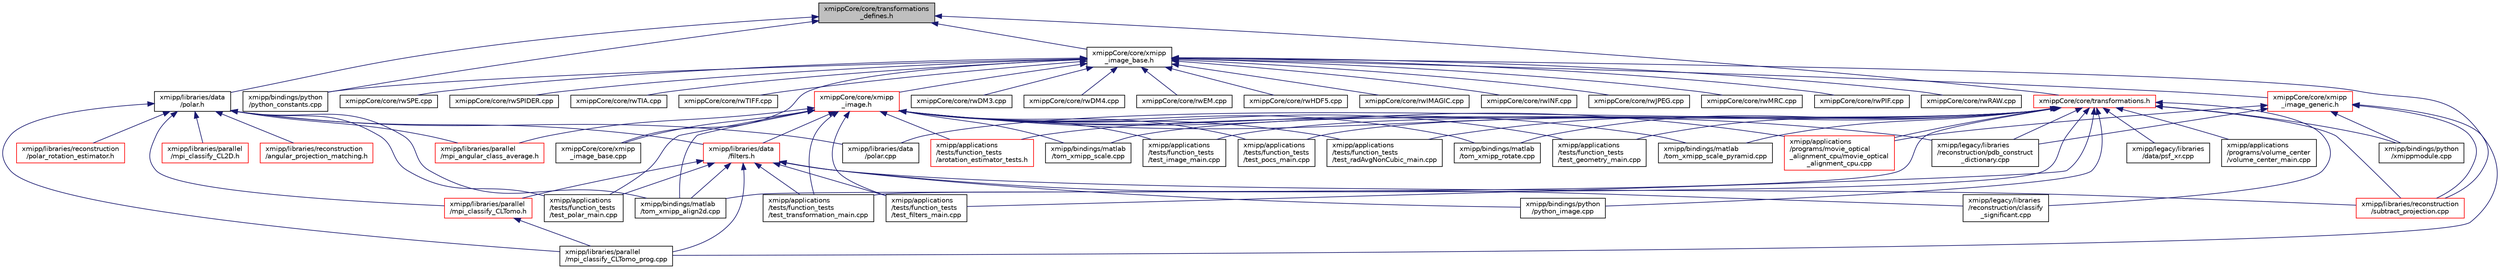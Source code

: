 digraph "xmippCore/core/transformations_defines.h"
{
  edge [fontname="Helvetica",fontsize="10",labelfontname="Helvetica",labelfontsize="10"];
  node [fontname="Helvetica",fontsize="10",shape=record];
  Node1 [label="xmippCore/core/transformations\l_defines.h",height=0.2,width=0.4,color="black", fillcolor="grey75", style="filled", fontcolor="black"];
  Node1 -> Node2 [dir="back",color="midnightblue",fontsize="10",style="solid",fontname="Helvetica"];
  Node2 [label="xmipp/bindings/python\l/python_constants.cpp",height=0.2,width=0.4,color="black", fillcolor="white", style="filled",URL="$python__constants_8cpp.html"];
  Node1 -> Node3 [dir="back",color="midnightblue",fontsize="10",style="solid",fontname="Helvetica"];
  Node3 [label="xmipp/libraries/data\l/polar.h",height=0.2,width=0.4,color="black", fillcolor="white", style="filled",URL="$polar_8h.html"];
  Node3 -> Node4 [dir="back",color="midnightblue",fontsize="10",style="solid",fontname="Helvetica"];
  Node4 [label="xmipp/applications\l/tests/function_tests\l/test_polar_main.cpp",height=0.2,width=0.4,color="black", fillcolor="white", style="filled",URL="$test__polar__main_8cpp.html"];
  Node3 -> Node5 [dir="back",color="midnightblue",fontsize="10",style="solid",fontname="Helvetica"];
  Node5 [label="xmipp/bindings/matlab\l/tom_xmipp_align2d.cpp",height=0.2,width=0.4,color="black", fillcolor="white", style="filled",URL="$tom__xmipp__align2d_8cpp.html"];
  Node3 -> Node6 [dir="back",color="midnightblue",fontsize="10",style="solid",fontname="Helvetica"];
  Node6 [label="xmipp/libraries/data\l/filters.h",height=0.2,width=0.4,color="red", fillcolor="white", style="filled",URL="$filters_8h.html"];
  Node6 -> Node8 [dir="back",color="midnightblue",fontsize="10",style="solid",fontname="Helvetica"];
  Node8 [label="xmipp/applications\l/tests/function_tests\l/test_filters_main.cpp",height=0.2,width=0.4,color="black", fillcolor="white", style="filled",URL="$test__filters__main_8cpp.html"];
  Node6 -> Node4 [dir="back",color="midnightblue",fontsize="10",style="solid",fontname="Helvetica"];
  Node6 -> Node9 [dir="back",color="midnightblue",fontsize="10",style="solid",fontname="Helvetica"];
  Node9 [label="xmipp/applications\l/tests/function_tests\l/test_transformation_main.cpp",height=0.2,width=0.4,color="black", fillcolor="white", style="filled",URL="$test__transformation__main_8cpp.html"];
  Node6 -> Node5 [dir="back",color="midnightblue",fontsize="10",style="solid",fontname="Helvetica"];
  Node6 -> Node10 [dir="back",color="midnightblue",fontsize="10",style="solid",fontname="Helvetica"];
  Node10 [label="xmipp/bindings/python\l/python_image.cpp",height=0.2,width=0.4,color="black", fillcolor="white", style="filled",URL="$python__image_8cpp.html"];
  Node6 -> Node12 [dir="back",color="midnightblue",fontsize="10",style="solid",fontname="Helvetica"];
  Node12 [label="xmipp/legacy/libraries\l/reconstruction/classify\l_significant.cpp",height=0.2,width=0.4,color="black", fillcolor="white", style="filled",URL="$classify__significant_8cpp.html"];
  Node6 -> Node187 [dir="back",color="midnightblue",fontsize="10",style="solid",fontname="Helvetica"];
  Node187 [label="xmipp/libraries/parallel\l/mpi_classify_CLTomo.h",height=0.2,width=0.4,color="red", fillcolor="white", style="filled",URL="$mpi__classify__CLTomo_8h.html"];
  Node187 -> Node189 [dir="back",color="midnightblue",fontsize="10",style="solid",fontname="Helvetica"];
  Node189 [label="xmipp/libraries/parallel\l/mpi_classify_CLTomo_prog.cpp",height=0.2,width=0.4,color="black", fillcolor="white", style="filled",URL="$mpi__classify__CLTomo__prog_8cpp.html"];
  Node6 -> Node189 [dir="back",color="midnightblue",fontsize="10",style="solid",fontname="Helvetica"];
  Node6 -> Node130 [dir="back",color="midnightblue",fontsize="10",style="solid",fontname="Helvetica"];
  Node130 [label="xmipp/libraries/reconstruction\l/subtract_projection.cpp",height=0.2,width=0.4,color="red", fillcolor="white", style="filled",URL="$subtract__projection_8cpp.html"];
  Node3 -> Node262 [dir="back",color="midnightblue",fontsize="10",style="solid",fontname="Helvetica"];
  Node262 [label="xmipp/libraries/data\l/polar.cpp",height=0.2,width=0.4,color="black", fillcolor="white", style="filled",URL="$polar_8cpp.html"];
  Node3 -> Node263 [dir="back",color="midnightblue",fontsize="10",style="solid",fontname="Helvetica"];
  Node263 [label="xmipp/libraries/parallel\l/mpi_angular_class_average.h",height=0.2,width=0.4,color="red", fillcolor="white", style="filled",URL="$mpi__angular__class__average_8h.html"];
  Node3 -> Node266 [dir="back",color="midnightblue",fontsize="10",style="solid",fontname="Helvetica"];
  Node266 [label="xmipp/libraries/parallel\l/mpi_classify_CL2D.h",height=0.2,width=0.4,color="red", fillcolor="white", style="filled",URL="$mpi__classify__CL2D_8h.html"];
  Node3 -> Node187 [dir="back",color="midnightblue",fontsize="10",style="solid",fontname="Helvetica"];
  Node3 -> Node189 [dir="back",color="midnightblue",fontsize="10",style="solid",fontname="Helvetica"];
  Node3 -> Node268 [dir="back",color="midnightblue",fontsize="10",style="solid",fontname="Helvetica"];
  Node268 [label="xmipp/libraries/reconstruction\l/angular_projection_matching.h",height=0.2,width=0.4,color="red", fillcolor="white", style="filled",URL="$angular__projection__matching_8h.html"];
  Node3 -> Node273 [dir="back",color="midnightblue",fontsize="10",style="solid",fontname="Helvetica"];
  Node273 [label="xmipp/libraries/reconstruction\l/polar_rotation_estimator.h",height=0.2,width=0.4,color="red", fillcolor="white", style="filled",URL="$polar__rotation__estimator_8h.html"];
  Node1 -> Node276 [dir="back",color="midnightblue",fontsize="10",style="solid",fontname="Helvetica"];
  Node276 [label="xmippCore/core/xmipp\l_image_base.h",height=0.2,width=0.4,color="black", fillcolor="white", style="filled",URL="$xmipp__image__base_8h.html"];
  Node276 -> Node2 [dir="back",color="midnightblue",fontsize="10",style="solid",fontname="Helvetica"];
  Node276 -> Node130 [dir="back",color="midnightblue",fontsize="10",style="solid",fontname="Helvetica"];
  Node276 -> Node277 [dir="back",color="midnightblue",fontsize="10",style="solid",fontname="Helvetica"];
  Node277 [label="xmippCore/core/xmipp\l_image.h",height=0.2,width=0.4,color="red", fillcolor="white", style="filled",URL="$xmipp__image_8h.html"];
  Node277 -> Node280 [dir="back",color="midnightblue",fontsize="10",style="solid",fontname="Helvetica"];
  Node280 [label="xmipp/applications\l/programs/movie_optical\l_alignment_cpu/movie_optical\l_alignment_cpu.cpp",height=0.2,width=0.4,color="red", fillcolor="white", style="filled",URL="$movie__optical__alignment__cpu_8cpp.html"];
  Node277 -> Node286 [dir="back",color="midnightblue",fontsize="10",style="solid",fontname="Helvetica"];
  Node286 [label="xmipp/applications\l/tests/function_tests\l/arotation_estimator_tests.h",height=0.2,width=0.4,color="red", fillcolor="white", style="filled",URL="$arotation__estimator__tests_8h.html"];
  Node277 -> Node8 [dir="back",color="midnightblue",fontsize="10",style="solid",fontname="Helvetica"];
  Node277 -> Node291 [dir="back",color="midnightblue",fontsize="10",style="solid",fontname="Helvetica"];
  Node291 [label="xmipp/applications\l/tests/function_tests\l/test_geometry_main.cpp",height=0.2,width=0.4,color="black", fillcolor="white", style="filled",URL="$test__geometry__main_8cpp.html"];
  Node277 -> Node293 [dir="back",color="midnightblue",fontsize="10",style="solid",fontname="Helvetica"];
  Node293 [label="xmipp/applications\l/tests/function_tests\l/test_image_main.cpp",height=0.2,width=0.4,color="black", fillcolor="white", style="filled",URL="$test__image__main_8cpp.html"];
  Node277 -> Node144 [dir="back",color="midnightblue",fontsize="10",style="solid",fontname="Helvetica"];
  Node144 [label="xmipp/applications\l/tests/function_tests\l/test_pocs_main.cpp",height=0.2,width=0.4,color="black", fillcolor="white", style="filled",URL="$test__pocs__main_8cpp.html"];
  Node277 -> Node4 [dir="back",color="midnightblue",fontsize="10",style="solid",fontname="Helvetica"];
  Node277 -> Node295 [dir="back",color="midnightblue",fontsize="10",style="solid",fontname="Helvetica"];
  Node295 [label="xmipp/applications\l/tests/function_tests\l/test_radAvgNonCubic_main.cpp",height=0.2,width=0.4,color="black", fillcolor="white", style="filled",URL="$test__radAvgNonCubic__main_8cpp.html"];
  Node277 -> Node9 [dir="back",color="midnightblue",fontsize="10",style="solid",fontname="Helvetica"];
  Node277 -> Node5 [dir="back",color="midnightblue",fontsize="10",style="solid",fontname="Helvetica"];
  Node277 -> Node303 [dir="back",color="midnightblue",fontsize="10",style="solid",fontname="Helvetica"];
  Node303 [label="xmipp/bindings/matlab\l/tom_xmipp_rotate.cpp",height=0.2,width=0.4,color="black", fillcolor="white", style="filled",URL="$tom__xmipp__rotate_8cpp.html"];
  Node277 -> Node304 [dir="back",color="midnightblue",fontsize="10",style="solid",fontname="Helvetica"];
  Node304 [label="xmipp/bindings/matlab\l/tom_xmipp_scale.cpp",height=0.2,width=0.4,color="black", fillcolor="white", style="filled",URL="$tom__xmipp__scale_8cpp.html"];
  Node277 -> Node305 [dir="back",color="midnightblue",fontsize="10",style="solid",fontname="Helvetica"];
  Node305 [label="xmipp/bindings/matlab\l/tom_xmipp_scale_pyramid.cpp",height=0.2,width=0.4,color="black", fillcolor="white", style="filled",URL="$tom__xmipp__scale__pyramid_8cpp.html"];
  Node277 -> Node333 [dir="back",color="midnightblue",fontsize="10",style="solid",fontname="Helvetica"];
  Node333 [label="xmipp/legacy/libraries\l/reconstruction/pdb_construct\l_dictionary.cpp",height=0.2,width=0.4,color="black", fillcolor="white", style="filled",URL="$pdb__construct__dictionary_8cpp.html"];
  Node277 -> Node6 [dir="back",color="midnightblue",fontsize="10",style="solid",fontname="Helvetica"];
  Node277 -> Node263 [dir="back",color="midnightblue",fontsize="10",style="solid",fontname="Helvetica"];
  Node277 -> Node670 [dir="back",color="midnightblue",fontsize="10",style="solid",fontname="Helvetica"];
  Node670 [label="xmippCore/core/xmipp\l_image_base.cpp",height=0.2,width=0.4,color="black", fillcolor="white", style="filled",URL="$xmipp__image__base_8cpp.html"];
  Node276 -> Node675 [dir="back",color="midnightblue",fontsize="10",style="solid",fontname="Helvetica"];
  Node675 [label="xmippCore/core/xmipp\l_image_generic.h",height=0.2,width=0.4,color="red", fillcolor="white", style="filled",URL="$xmipp__image__generic_8h.html"];
  Node675 -> Node280 [dir="back",color="midnightblue",fontsize="10",style="solid",fontname="Helvetica"];
  Node675 -> Node43 [dir="back",color="midnightblue",fontsize="10",style="solid",fontname="Helvetica"];
  Node43 [label="xmipp/bindings/python\l/xmippmodule.cpp",height=0.2,width=0.4,color="black", fillcolor="white", style="filled",URL="$xmippmodule_8cpp.html"];
  Node675 -> Node333 [dir="back",color="midnightblue",fontsize="10",style="solid",fontname="Helvetica"];
  Node675 -> Node189 [dir="back",color="midnightblue",fontsize="10",style="solid",fontname="Helvetica"];
  Node675 -> Node130 [dir="back",color="midnightblue",fontsize="10",style="solid",fontname="Helvetica"];
  Node276 -> Node691 [dir="back",color="midnightblue",fontsize="10",style="solid",fontname="Helvetica"];
  Node691 [label="xmippCore/core/rwDM3.cpp",height=0.2,width=0.4,color="black", fillcolor="white", style="filled",URL="$rwDM3_8cpp.html"];
  Node276 -> Node692 [dir="back",color="midnightblue",fontsize="10",style="solid",fontname="Helvetica"];
  Node692 [label="xmippCore/core/rwDM4.cpp",height=0.2,width=0.4,color="black", fillcolor="white", style="filled",URL="$rwDM4_8cpp.html"];
  Node276 -> Node693 [dir="back",color="midnightblue",fontsize="10",style="solid",fontname="Helvetica"];
  Node693 [label="xmippCore/core/rwEM.cpp",height=0.2,width=0.4,color="black", fillcolor="white", style="filled",URL="$rwEM_8cpp.html"];
  Node276 -> Node694 [dir="back",color="midnightblue",fontsize="10",style="solid",fontname="Helvetica"];
  Node694 [label="xmippCore/core/rwHDF5.cpp",height=0.2,width=0.4,color="black", fillcolor="white", style="filled",URL="$rwHDF5_8cpp.html"];
  Node276 -> Node695 [dir="back",color="midnightblue",fontsize="10",style="solid",fontname="Helvetica"];
  Node695 [label="xmippCore/core/rwIMAGIC.cpp",height=0.2,width=0.4,color="black", fillcolor="white", style="filled",URL="$rwIMAGIC_8cpp.html"];
  Node276 -> Node696 [dir="back",color="midnightblue",fontsize="10",style="solid",fontname="Helvetica"];
  Node696 [label="xmippCore/core/rwINF.cpp",height=0.2,width=0.4,color="black", fillcolor="white", style="filled",URL="$rwINF_8cpp.html"];
  Node276 -> Node697 [dir="back",color="midnightblue",fontsize="10",style="solid",fontname="Helvetica"];
  Node697 [label="xmippCore/core/rwJPEG.cpp",height=0.2,width=0.4,color="black", fillcolor="white", style="filled",URL="$rwJPEG_8cpp.html"];
  Node276 -> Node698 [dir="back",color="midnightblue",fontsize="10",style="solid",fontname="Helvetica"];
  Node698 [label="xmippCore/core/rwMRC.cpp",height=0.2,width=0.4,color="black", fillcolor="white", style="filled",URL="$rwMRC_8cpp.html"];
  Node276 -> Node699 [dir="back",color="midnightblue",fontsize="10",style="solid",fontname="Helvetica"];
  Node699 [label="xmippCore/core/rwPIF.cpp",height=0.2,width=0.4,color="black", fillcolor="white", style="filled",URL="$rwPIF_8cpp.html"];
  Node276 -> Node700 [dir="back",color="midnightblue",fontsize="10",style="solid",fontname="Helvetica"];
  Node700 [label="xmippCore/core/rwRAW.cpp",height=0.2,width=0.4,color="black", fillcolor="white", style="filled",URL="$rwRAW_8cpp.html"];
  Node276 -> Node701 [dir="back",color="midnightblue",fontsize="10",style="solid",fontname="Helvetica"];
  Node701 [label="xmippCore/core/rwSPE.cpp",height=0.2,width=0.4,color="black", fillcolor="white", style="filled",URL="$rwSPE_8cpp.html"];
  Node276 -> Node702 [dir="back",color="midnightblue",fontsize="10",style="solid",fontname="Helvetica"];
  Node702 [label="xmippCore/core/rwSPIDER.cpp",height=0.2,width=0.4,color="black", fillcolor="white", style="filled",URL="$rwSPIDER_8cpp.html"];
  Node276 -> Node703 [dir="back",color="midnightblue",fontsize="10",style="solid",fontname="Helvetica"];
  Node703 [label="xmippCore/core/rwTIA.cpp",height=0.2,width=0.4,color="black", fillcolor="white", style="filled",URL="$rwTIA_8cpp.html"];
  Node276 -> Node704 [dir="back",color="midnightblue",fontsize="10",style="solid",fontname="Helvetica"];
  Node704 [label="xmippCore/core/rwTIFF.cpp",height=0.2,width=0.4,color="black", fillcolor="white", style="filled",URL="$rwTIFF_8cpp.html"];
  Node276 -> Node670 [dir="back",color="midnightblue",fontsize="10",style="solid",fontname="Helvetica"];
  Node1 -> Node705 [dir="back",color="midnightblue",fontsize="10",style="solid",fontname="Helvetica"];
  Node705 [label="xmippCore/core/transformations.h",height=0.2,width=0.4,color="red", fillcolor="white", style="filled",URL="$transformations_8h.html"];
  Node705 -> Node280 [dir="back",color="midnightblue",fontsize="10",style="solid",fontname="Helvetica"];
  Node705 -> Node379 [dir="back",color="midnightblue",fontsize="10",style="solid",fontname="Helvetica"];
  Node379 [label="xmipp/applications\l/programs/volume_center\l/volume_center_main.cpp",height=0.2,width=0.4,color="black", fillcolor="white", style="filled",URL="$volume__center__main_8cpp.html"];
  Node705 -> Node286 [dir="back",color="midnightblue",fontsize="10",style="solid",fontname="Helvetica"];
  Node705 -> Node8 [dir="back",color="midnightblue",fontsize="10",style="solid",fontname="Helvetica"];
  Node705 -> Node291 [dir="back",color="midnightblue",fontsize="10",style="solid",fontname="Helvetica"];
  Node705 -> Node293 [dir="back",color="midnightblue",fontsize="10",style="solid",fontname="Helvetica"];
  Node705 -> Node144 [dir="back",color="midnightblue",fontsize="10",style="solid",fontname="Helvetica"];
  Node705 -> Node295 [dir="back",color="midnightblue",fontsize="10",style="solid",fontname="Helvetica"];
  Node705 -> Node9 [dir="back",color="midnightblue",fontsize="10",style="solid",fontname="Helvetica"];
  Node705 -> Node5 [dir="back",color="midnightblue",fontsize="10",style="solid",fontname="Helvetica"];
  Node705 -> Node303 [dir="back",color="midnightblue",fontsize="10",style="solid",fontname="Helvetica"];
  Node705 -> Node304 [dir="back",color="midnightblue",fontsize="10",style="solid",fontname="Helvetica"];
  Node705 -> Node305 [dir="back",color="midnightblue",fontsize="10",style="solid",fontname="Helvetica"];
  Node705 -> Node10 [dir="back",color="midnightblue",fontsize="10",style="solid",fontname="Helvetica"];
  Node705 -> Node43 [dir="back",color="midnightblue",fontsize="10",style="solid",fontname="Helvetica"];
  Node705 -> Node311 [dir="back",color="midnightblue",fontsize="10",style="solid",fontname="Helvetica"];
  Node311 [label="xmipp/legacy/libraries\l/data/psf_xr.cpp",height=0.2,width=0.4,color="black", fillcolor="white", style="filled",URL="$psf__xr_8cpp.html"];
  Node705 -> Node12 [dir="back",color="midnightblue",fontsize="10",style="solid",fontname="Helvetica"];
  Node705 -> Node333 [dir="back",color="midnightblue",fontsize="10",style="solid",fontname="Helvetica"];
  Node705 -> Node262 [dir="back",color="midnightblue",fontsize="10",style="solid",fontname="Helvetica"];
  Node705 -> Node130 [dir="back",color="midnightblue",fontsize="10",style="solid",fontname="Helvetica"];
}
